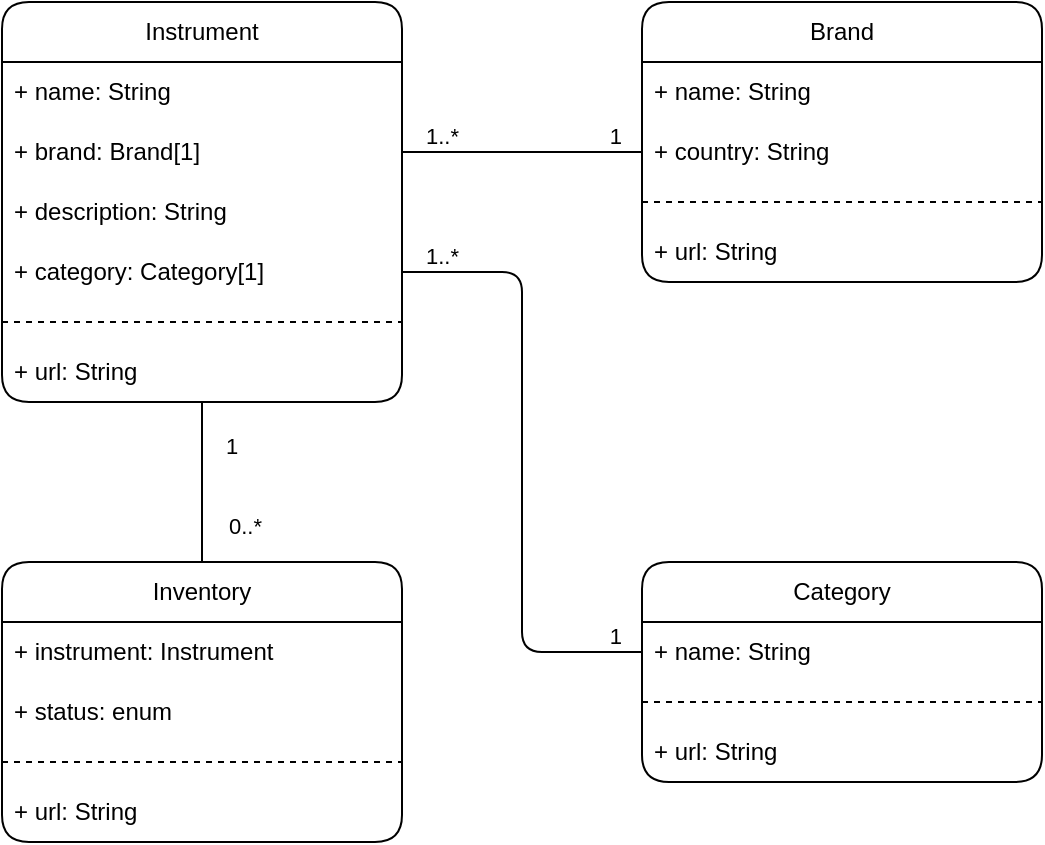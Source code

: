 <mxfile>
    <diagram name="Page-1" id="LddHatU-Xv2Z0055FRX4">
        <mxGraphModel dx="711" dy="550" grid="1" gridSize="10" guides="1" tooltips="1" connect="1" arrows="1" fold="1" page="1" pageScale="1" pageWidth="850" pageHeight="1100" background="none" math="0" shadow="0">
            <root>
                <mxCell id="0"/>
                <mxCell id="1" parent="0"/>
                <object label="Instrument" id="27">
                    <mxCell style="swimlane;fontStyle=0;childLayout=stackLayout;horizontal=1;startSize=30;horizontalStack=0;resizeParent=1;resizeParentMax=0;resizeLast=0;collapsible=1;marginBottom=0;whiteSpace=wrap;html=1;rounded=1;swimlaneLine=1;shadow=0;strokeColor=default;" vertex="1" parent="1">
                        <mxGeometry x="40" y="40" width="200" height="200" as="geometry">
                            <mxRectangle x="40" y="40" width="90" height="30" as="alternateBounds"/>
                        </mxGeometry>
                    </mxCell>
                </object>
                <mxCell id="28" value="+ name: String" style="text;strokeColor=none;fillColor=none;align=left;verticalAlign=middle;spacingLeft=4;spacingRight=4;overflow=hidden;points=[[0,0.5],[1,0.5]];portConstraint=eastwest;rotatable=0;whiteSpace=wrap;html=1;" vertex="1" parent="27">
                    <mxGeometry y="30" width="200" height="30" as="geometry"/>
                </mxCell>
                <mxCell id="31" value="+ brand: Brand[1]" style="text;strokeColor=none;fillColor=none;align=left;verticalAlign=middle;spacingLeft=4;spacingRight=4;overflow=hidden;points=[[0,0.5],[1,0.5]];portConstraint=eastwest;rotatable=0;whiteSpace=wrap;html=1;" vertex="1" parent="27">
                    <mxGeometry y="60" width="200" height="30" as="geometry"/>
                </mxCell>
                <mxCell id="32" value="+ description: String" style="text;strokeColor=none;fillColor=none;align=left;verticalAlign=middle;spacingLeft=4;spacingRight=4;overflow=hidden;points=[[0,0.5],[1,0.5]];portConstraint=eastwest;rotatable=0;whiteSpace=wrap;html=1;" vertex="1" parent="27">
                    <mxGeometry y="90" width="200" height="30" as="geometry"/>
                </mxCell>
                <mxCell id="33" value="+ category: Category[1]" style="text;strokeColor=none;fillColor=none;align=left;verticalAlign=middle;spacingLeft=4;spacingRight=4;overflow=hidden;points=[[0,0.5],[1,0.5]];portConstraint=eastwest;rotatable=0;whiteSpace=wrap;html=1;" vertex="1" parent="27">
                    <mxGeometry y="120" width="200" height="30" as="geometry"/>
                </mxCell>
                <mxCell id="80" value="" style="shape=crossbar;whiteSpace=wrap;html=1;rounded=1;shadow=0;glass=0;dashed=1;sketch=0;strokeColor=default;fillColor=none;" vertex="1" parent="27">
                    <mxGeometry y="150" width="200" height="20" as="geometry"/>
                </mxCell>
                <mxCell id="79" value="+ url: String" style="text;strokeColor=none;fillColor=none;align=left;verticalAlign=middle;spacingLeft=4;spacingRight=4;overflow=hidden;points=[[0,0.5],[1,0.5]];portConstraint=eastwest;rotatable=0;whiteSpace=wrap;html=1;" vertex="1" parent="27">
                    <mxGeometry y="170" width="200" height="30" as="geometry"/>
                </mxCell>
                <object label="Category" id="49">
                    <mxCell style="swimlane;fontStyle=0;childLayout=stackLayout;horizontal=1;startSize=30;horizontalStack=0;resizeParent=1;resizeParentMax=0;resizeLast=0;collapsible=1;marginBottom=0;whiteSpace=wrap;html=1;rounded=1;swimlaneLine=1;shadow=0;strokeColor=default;" vertex="1" parent="1">
                        <mxGeometry x="360" y="320" width="200" height="110" as="geometry">
                            <mxRectangle x="40" y="40" width="90" height="30" as="alternateBounds"/>
                        </mxGeometry>
                    </mxCell>
                </object>
                <mxCell id="50" value="+ name: String" style="text;strokeColor=none;fillColor=none;align=left;verticalAlign=middle;spacingLeft=4;spacingRight=4;overflow=hidden;points=[[0,0.5],[1,0.5]];portConstraint=eastwest;rotatable=0;whiteSpace=wrap;html=1;" vertex="1" parent="49">
                    <mxGeometry y="30" width="200" height="30" as="geometry"/>
                </mxCell>
                <mxCell id="51" value="" style="shape=crossbar;whiteSpace=wrap;html=1;rounded=1;shadow=0;glass=0;dashed=1;sketch=0;strokeColor=default;fillColor=none;" vertex="1" parent="49">
                    <mxGeometry y="60" width="200" height="20" as="geometry"/>
                </mxCell>
                <mxCell id="52" value="+ url: String" style="text;strokeColor=none;fillColor=none;align=left;verticalAlign=middle;spacingLeft=4;spacingRight=4;overflow=hidden;points=[[0,0.5],[1,0.5]];portConstraint=eastwest;rotatable=0;whiteSpace=wrap;html=1;container=0;" vertex="1" parent="49">
                    <mxGeometry y="80" width="200" height="30" as="geometry"/>
                </mxCell>
                <object label="Brand" id="53">
                    <mxCell style="swimlane;fontStyle=0;childLayout=stackLayout;horizontal=1;startSize=30;horizontalStack=0;resizeParent=1;resizeParentMax=0;resizeLast=0;collapsible=1;marginBottom=0;whiteSpace=wrap;html=1;rounded=1;swimlaneLine=1;shadow=0;strokeColor=default;" vertex="1" parent="1">
                        <mxGeometry x="360" y="40" width="200" height="140" as="geometry">
                            <mxRectangle x="40" y="40" width="90" height="30" as="alternateBounds"/>
                        </mxGeometry>
                    </mxCell>
                </object>
                <mxCell id="54" value="+ name: String" style="text;strokeColor=none;fillColor=none;align=left;verticalAlign=middle;spacingLeft=4;spacingRight=4;overflow=hidden;points=[[0,0.5],[1,0.5]];portConstraint=eastwest;rotatable=0;whiteSpace=wrap;html=1;" vertex="1" parent="53">
                    <mxGeometry y="30" width="200" height="30" as="geometry"/>
                </mxCell>
                <mxCell id="57" value="+ country: String" style="text;strokeColor=none;fillColor=none;align=left;verticalAlign=middle;spacingLeft=4;spacingRight=4;overflow=hidden;points=[[0,0.5],[1,0.5]];portConstraint=eastwest;rotatable=0;whiteSpace=wrap;html=1;" vertex="1" parent="53">
                    <mxGeometry y="60" width="200" height="30" as="geometry"/>
                </mxCell>
                <mxCell id="55" value="" style="shape=crossbar;whiteSpace=wrap;html=1;rounded=1;shadow=0;glass=0;dashed=1;sketch=0;strokeColor=default;fillColor=none;" vertex="1" parent="53">
                    <mxGeometry y="90" width="200" height="20" as="geometry"/>
                </mxCell>
                <mxCell id="56" value="+ url: String" style="text;strokeColor=none;fillColor=none;align=left;verticalAlign=middle;spacingLeft=4;spacingRight=4;overflow=hidden;points=[[0,0.5],[1,0.5]];portConstraint=eastwest;rotatable=0;whiteSpace=wrap;html=1;container=0;" vertex="1" parent="53">
                    <mxGeometry y="110" width="200" height="30" as="geometry"/>
                </mxCell>
                <mxCell id="62" value="" style="endArrow=none;html=1;exitX=1;exitY=0.5;exitDx=0;exitDy=0;entryX=0;entryY=0.5;entryDx=0;entryDy=0;endFill=0;" edge="1" parent="1" source="31" target="57">
                    <mxGeometry relative="1" as="geometry">
                        <mxPoint x="230" y="280" as="sourcePoint"/>
                        <mxPoint x="390" y="280" as="targetPoint"/>
                    </mxGeometry>
                </mxCell>
                <mxCell id="64" value="1..*" style="edgeLabel;resizable=0;html=1;align=left;verticalAlign=bottom;rounded=0;shadow=0;glass=0;dashed=1;sketch=0;strokeColor=default;fillColor=none;" connectable="0" vertex="1" parent="62">
                    <mxGeometry x="-1" relative="1" as="geometry">
                        <mxPoint x="10" as="offset"/>
                    </mxGeometry>
                </mxCell>
                <mxCell id="65" value="1" style="edgeLabel;resizable=0;html=1;align=right;verticalAlign=bottom;rounded=0;shadow=0;glass=0;dashed=1;sketch=0;strokeColor=default;fillColor=none;" connectable="0" vertex="1" parent="62">
                    <mxGeometry x="1" relative="1" as="geometry">
                        <mxPoint x="-10" as="offset"/>
                    </mxGeometry>
                </mxCell>
                <mxCell id="66" value="" style="endArrow=none;html=1;exitX=1;exitY=0.5;exitDx=0;exitDy=0;entryX=0;entryY=0.5;entryDx=0;entryDy=0;endFill=0;" edge="1" parent="1" source="33" target="50">
                    <mxGeometry relative="1" as="geometry">
                        <mxPoint x="260" y="210" as="sourcePoint"/>
                        <mxPoint x="380.0" y="210" as="targetPoint"/>
                        <Array as="points">
                            <mxPoint x="300" y="175"/>
                            <mxPoint x="300" y="290"/>
                            <mxPoint x="300" y="365"/>
                        </Array>
                    </mxGeometry>
                </mxCell>
                <mxCell id="67" value="1..*" style="edgeLabel;resizable=0;html=1;align=left;verticalAlign=bottom;rounded=0;shadow=0;glass=0;dashed=1;sketch=0;strokeColor=default;fillColor=none;" connectable="0" vertex="1" parent="66">
                    <mxGeometry x="-1" relative="1" as="geometry">
                        <mxPoint x="10" as="offset"/>
                    </mxGeometry>
                </mxCell>
                <mxCell id="68" value="1" style="edgeLabel;resizable=0;html=1;align=right;verticalAlign=bottom;rounded=0;shadow=0;glass=0;dashed=1;sketch=0;strokeColor=default;fillColor=none;" connectable="0" vertex="1" parent="66">
                    <mxGeometry x="1" relative="1" as="geometry">
                        <mxPoint x="-10" as="offset"/>
                    </mxGeometry>
                </mxCell>
                <object label="Inventory" id="69">
                    <mxCell style="swimlane;fontStyle=0;childLayout=stackLayout;horizontal=1;startSize=30;horizontalStack=0;resizeParent=1;resizeParentMax=0;resizeLast=0;collapsible=1;marginBottom=0;whiteSpace=wrap;html=1;rounded=1;swimlaneLine=1;shadow=0;strokeColor=default;" vertex="1" parent="1">
                        <mxGeometry x="40" y="320" width="200" height="140" as="geometry">
                            <mxRectangle x="40" y="40" width="90" height="30" as="alternateBounds"/>
                        </mxGeometry>
                    </mxCell>
                </object>
                <mxCell id="70" value="+ instrument: Instrument" style="text;strokeColor=none;fillColor=none;align=left;verticalAlign=middle;spacingLeft=4;spacingRight=4;overflow=hidden;points=[[0,0.5],[1,0.5]];portConstraint=eastwest;rotatable=0;whiteSpace=wrap;html=1;" vertex="1" parent="69">
                    <mxGeometry y="30" width="200" height="30" as="geometry"/>
                </mxCell>
                <mxCell id="81" value="+ status: enum" style="text;strokeColor=none;fillColor=none;align=left;verticalAlign=middle;spacingLeft=4;spacingRight=4;overflow=hidden;points=[[0,0.5],[1,0.5]];portConstraint=eastwest;rotatable=0;whiteSpace=wrap;html=1;" vertex="1" parent="69">
                    <mxGeometry y="60" width="200" height="30" as="geometry"/>
                </mxCell>
                <mxCell id="71" value="" style="shape=crossbar;whiteSpace=wrap;html=1;rounded=1;shadow=0;glass=0;dashed=1;sketch=0;strokeColor=default;fillColor=none;" vertex="1" parent="69">
                    <mxGeometry y="90" width="200" height="20" as="geometry"/>
                </mxCell>
                <mxCell id="72" value="+ url: String" style="text;strokeColor=none;fillColor=none;align=left;verticalAlign=middle;spacingLeft=4;spacingRight=4;overflow=hidden;points=[[0,0.5],[1,0.5]];portConstraint=eastwest;rotatable=0;whiteSpace=wrap;html=1;container=0;" vertex="1" parent="69">
                    <mxGeometry y="110" width="200" height="30" as="geometry"/>
                </mxCell>
                <mxCell id="76" value="" style="endArrow=none;html=1;entryX=0.5;entryY=0;entryDx=0;entryDy=0;endFill=0;exitX=0.5;exitY=1;exitDx=0;exitDy=0;" edge="1" parent="1" source="27" target="69">
                    <mxGeometry relative="1" as="geometry">
                        <mxPoint x="90" y="250" as="sourcePoint"/>
                        <mxPoint x="200.0" y="280" as="targetPoint"/>
                    </mxGeometry>
                </mxCell>
                <mxCell id="77" value="1" style="edgeLabel;resizable=0;html=1;align=left;verticalAlign=bottom;rounded=0;shadow=0;glass=0;dashed=1;sketch=0;strokeColor=default;fillColor=none;" connectable="0" vertex="1" parent="76">
                    <mxGeometry x="-1" relative="1" as="geometry">
                        <mxPoint x="10" y="30" as="offset"/>
                    </mxGeometry>
                </mxCell>
                <mxCell id="78" value="0..*" style="edgeLabel;resizable=0;html=1;align=right;verticalAlign=bottom;rounded=0;shadow=0;glass=0;dashed=1;sketch=0;strokeColor=default;fillColor=none;" connectable="0" vertex="1" parent="76">
                    <mxGeometry x="1" relative="1" as="geometry">
                        <mxPoint x="30" y="-10" as="offset"/>
                    </mxGeometry>
                </mxCell>
            </root>
        </mxGraphModel>
    </diagram>
</mxfile>